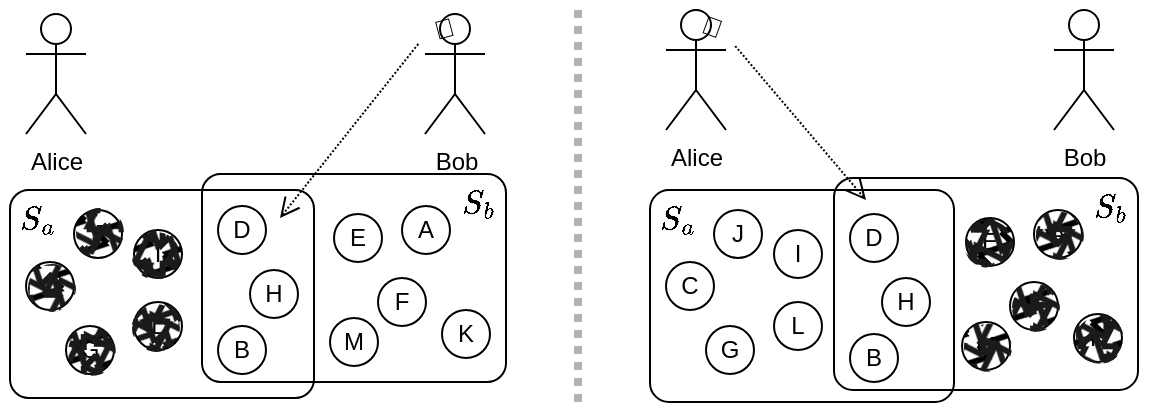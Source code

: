 <mxfile version="20.8.10" type="device"><diagram name="ページ1" id="TjQREakkKCGX_1RleYU6"><mxGraphModel dx="1105" dy="867" grid="1" gridSize="4" guides="1" tooltips="1" connect="1" arrows="1" fold="1" page="1" pageScale="1" pageWidth="827" pageHeight="1169" math="1" shadow="0"><root><mxCell id="0"/><mxCell id="1" parent="0"/><mxCell id="betCqL9jNnYtPfL_Vgec-110" value="" style="rounded=1;whiteSpace=wrap;html=1;arcSize=9;" vertex="1" parent="1"><mxGeometry x="60" y="394" width="152" height="104" as="geometry"/></mxCell><mxCell id="betCqL9jNnYtPfL_Vgec-111" value="Alice" style="shape=umlActor;verticalLabelPosition=bottom;verticalAlign=top;html=1;outlineConnect=0;" vertex="1" parent="1"><mxGeometry x="68" y="306" width="30" height="60" as="geometry"/></mxCell><mxCell id="betCqL9jNnYtPfL_Vgec-112" value="Bob" style="shape=umlActor;verticalLabelPosition=bottom;verticalAlign=top;html=1;outlineConnect=0;" vertex="1" parent="1"><mxGeometry x="267.5" y="306" width="30" height="60" as="geometry"/></mxCell><mxCell id="betCqL9jNnYtPfL_Vgec-113" value="" style="rounded=1;whiteSpace=wrap;html=1;arcSize=9;fillColor=none;" vertex="1" parent="1"><mxGeometry x="156" y="386" width="152" height="104" as="geometry"/></mxCell><mxCell id="betCqL9jNnYtPfL_Vgec-114" value="A" style="ellipse;whiteSpace=wrap;html=1;aspect=fixed;" vertex="1" parent="1"><mxGeometry x="256" y="402" width="24" height="24" as="geometry"/></mxCell><mxCell id="betCqL9jNnYtPfL_Vgec-115" value="C" style="ellipse;whiteSpace=wrap;html=1;aspect=fixed;fillStyle=zigzag-line;fillColor=#000000;" vertex="1" parent="1"><mxGeometry x="68" y="430" width="24" height="24" as="geometry"/></mxCell><mxCell id="betCqL9jNnYtPfL_Vgec-116" value="E" style="ellipse;whiteSpace=wrap;html=1;aspect=fixed;" vertex="1" parent="1"><mxGeometry x="222" y="406" width="24" height="24" as="geometry"/></mxCell><mxCell id="betCqL9jNnYtPfL_Vgec-117" value="F" style="ellipse;whiteSpace=wrap;html=1;aspect=fixed;" vertex="1" parent="1"><mxGeometry x="244" y="438" width="24" height="24" as="geometry"/></mxCell><mxCell id="betCqL9jNnYtPfL_Vgec-118" value="G" style="ellipse;whiteSpace=wrap;html=1;aspect=fixed;fillStyle=zigzag-line;fillColor=#000000;" vertex="1" parent="1"><mxGeometry x="88" y="462" width="24" height="24" as="geometry"/></mxCell><mxCell id="betCqL9jNnYtPfL_Vgec-119" value="J" style="ellipse;whiteSpace=wrap;html=1;aspect=fixed;fillStyle=zigzag-line;fillColor=#000000;" vertex="1" parent="1"><mxGeometry x="92" y="404" width="24" height="24" as="geometry"/></mxCell><mxCell id="betCqL9jNnYtPfL_Vgec-120" value="L" style="ellipse;whiteSpace=wrap;html=1;aspect=fixed;fillStyle=zigzag-line;fillColor=#1A1A1A;gradientColor=none;shadow=0;" vertex="1" parent="1"><mxGeometry x="122" y="450" width="24" height="24" as="geometry"/></mxCell><mxCell id="betCqL9jNnYtPfL_Vgec-121" value="I" style="ellipse;whiteSpace=wrap;html=1;aspect=fixed;fillStyle=zigzag-line;fillColor=#000000;" vertex="1" parent="1"><mxGeometry x="122" y="414" width="24" height="24" as="geometry"/></mxCell><mxCell id="betCqL9jNnYtPfL_Vgec-122" value="K" style="ellipse;whiteSpace=wrap;html=1;aspect=fixed;" vertex="1" parent="1"><mxGeometry x="276" y="454" width="24" height="24" as="geometry"/></mxCell><mxCell id="betCqL9jNnYtPfL_Vgec-123" value="M" style="ellipse;whiteSpace=wrap;html=1;aspect=fixed;" vertex="1" parent="1"><mxGeometry x="220" y="458" width="24" height="24" as="geometry"/></mxCell><mxCell id="betCqL9jNnYtPfL_Vgec-124" value="\(S_a\)" style="text;html=1;strokeColor=none;fillColor=none;align=center;verticalAlign=middle;whiteSpace=wrap;rounded=0;fontSize=14;" vertex="1" parent="1"><mxGeometry x="60" y="394" width="28" height="30" as="geometry"/></mxCell><mxCell id="betCqL9jNnYtPfL_Vgec-125" value="\(S_b\)" style="text;html=1;strokeColor=none;fillColor=none;align=center;verticalAlign=middle;whiteSpace=wrap;rounded=0;fontSize=14;" vertex="1" parent="1"><mxGeometry x="280" y="386" width="28" height="30" as="geometry"/></mxCell><mxCell id="betCqL9jNnYtPfL_Vgec-127" value="B" style="ellipse;whiteSpace=wrap;html=1;aspect=fixed;" vertex="1" parent="1"><mxGeometry x="164" y="462" width="24" height="24" as="geometry"/></mxCell><mxCell id="betCqL9jNnYtPfL_Vgec-128" value="D" style="ellipse;whiteSpace=wrap;html=1;aspect=fixed;" vertex="1" parent="1"><mxGeometry x="164" y="402" width="24" height="24" as="geometry"/></mxCell><mxCell id="betCqL9jNnYtPfL_Vgec-129" value="H" style="ellipse;whiteSpace=wrap;html=1;aspect=fixed;" vertex="1" parent="1"><mxGeometry x="180" y="434" width="24" height="24" as="geometry"/></mxCell><mxCell id="betCqL9jNnYtPfL_Vgec-133" value="" style="rounded=0;orthogonalLoop=1;jettySize=auto;html=1;fontSize=18;endArrow=open;endFill=0;endSize=8;startSize=8;dashed=1;dashPattern=1 1;exitX=0;exitY=0.75;exitDx=0;exitDy=0;" edge="1" parent="1" source="betCqL9jNnYtPfL_Vgec-198"><mxGeometry x="-0.074" y="1" relative="1" as="geometry"><mxPoint x="307" y="316" as="sourcePoint"/><mxPoint x="195" y="408" as="targetPoint"/><mxPoint as="offset"/></mxGeometry></mxCell><mxCell id="betCqL9jNnYtPfL_Vgec-134" value="" style="rounded=1;whiteSpace=wrap;html=1;arcSize=9;" vertex="1" parent="1"><mxGeometry x="380" y="394" width="152" height="106" as="geometry"/></mxCell><mxCell id="betCqL9jNnYtPfL_Vgec-135" value="Alice" style="shape=umlActor;verticalLabelPosition=bottom;verticalAlign=top;html=1;outlineConnect=0;" vertex="1" parent="1"><mxGeometry x="388" y="304" width="30" height="60" as="geometry"/></mxCell><mxCell id="betCqL9jNnYtPfL_Vgec-136" value="Bob" style="shape=umlActor;verticalLabelPosition=bottom;verticalAlign=top;html=1;outlineConnect=0;" vertex="1" parent="1"><mxGeometry x="582" y="304" width="30" height="60" as="geometry"/></mxCell><mxCell id="betCqL9jNnYtPfL_Vgec-137" value="" style="rounded=1;whiteSpace=wrap;html=1;arcSize=9;fillColor=none;" vertex="1" parent="1"><mxGeometry x="472" y="387.94" width="152" height="106.06" as="geometry"/></mxCell><mxCell id="betCqL9jNnYtPfL_Vgec-138" value="A" style="ellipse;whiteSpace=wrap;html=1;aspect=fixed;fillStyle=zigzag-line;fillColor=#000000;" vertex="1" parent="1"><mxGeometry x="572" y="403.94" width="24" height="24" as="geometry"/></mxCell><mxCell id="betCqL9jNnYtPfL_Vgec-139" value="C" style="ellipse;whiteSpace=wrap;html=1;aspect=fixed;" vertex="1" parent="1"><mxGeometry x="388" y="430" width="24" height="24" as="geometry"/></mxCell><mxCell id="betCqL9jNnYtPfL_Vgec-140" value="E" style="ellipse;whiteSpace=wrap;html=1;aspect=fixed;fillStyle=zigzag-line;fillColor=#000000;" vertex="1" parent="1"><mxGeometry x="538" y="407.94" width="24" height="24" as="geometry"/></mxCell><mxCell id="betCqL9jNnYtPfL_Vgec-141" value="F" style="ellipse;whiteSpace=wrap;html=1;aspect=fixed;fillStyle=zigzag-line;fillColor=#000000;" vertex="1" parent="1"><mxGeometry x="560" y="439.94" width="24" height="24" as="geometry"/></mxCell><mxCell id="betCqL9jNnYtPfL_Vgec-142" value="G" style="ellipse;whiteSpace=wrap;html=1;aspect=fixed;" vertex="1" parent="1"><mxGeometry x="408" y="462" width="24" height="24" as="geometry"/></mxCell><mxCell id="betCqL9jNnYtPfL_Vgec-143" value="J" style="ellipse;whiteSpace=wrap;html=1;aspect=fixed;" vertex="1" parent="1"><mxGeometry x="412" y="404" width="24" height="24" as="geometry"/></mxCell><mxCell id="betCqL9jNnYtPfL_Vgec-144" value="L" style="ellipse;whiteSpace=wrap;html=1;aspect=fixed;" vertex="1" parent="1"><mxGeometry x="442" y="450" width="24" height="24" as="geometry"/></mxCell><mxCell id="betCqL9jNnYtPfL_Vgec-145" value="I" style="ellipse;whiteSpace=wrap;html=1;aspect=fixed;" vertex="1" parent="1"><mxGeometry x="442" y="414" width="24" height="24" as="geometry"/></mxCell><mxCell id="betCqL9jNnYtPfL_Vgec-146" value="K" style="ellipse;whiteSpace=wrap;html=1;aspect=fixed;fillStyle=zigzag-line;fillColor=#000000;" vertex="1" parent="1"><mxGeometry x="592" y="455.94" width="24" height="24" as="geometry"/></mxCell><mxCell id="betCqL9jNnYtPfL_Vgec-147" value="M" style="ellipse;whiteSpace=wrap;html=1;aspect=fixed;fillStyle=zigzag-line;fillColor=#000000;" vertex="1" parent="1"><mxGeometry x="536" y="459.94" width="24" height="24" as="geometry"/></mxCell><mxCell id="betCqL9jNnYtPfL_Vgec-148" value="\(S_a\)" style="text;html=1;strokeColor=none;fillColor=none;align=center;verticalAlign=middle;whiteSpace=wrap;rounded=0;fontSize=14;" vertex="1" parent="1"><mxGeometry x="380" y="394" width="28" height="30" as="geometry"/></mxCell><mxCell id="betCqL9jNnYtPfL_Vgec-149" value="\(S_b\)" style="text;html=1;strokeColor=none;fillColor=none;align=center;verticalAlign=middle;whiteSpace=wrap;rounded=0;fontSize=14;" vertex="1" parent="1"><mxGeometry x="596" y="387.94" width="28" height="30" as="geometry"/></mxCell><mxCell id="betCqL9jNnYtPfL_Vgec-150" value="B" style="ellipse;whiteSpace=wrap;html=1;aspect=fixed;" vertex="1" parent="1"><mxGeometry x="480" y="466" width="24" height="24" as="geometry"/></mxCell><mxCell id="betCqL9jNnYtPfL_Vgec-151" value="D" style="ellipse;whiteSpace=wrap;html=1;aspect=fixed;" vertex="1" parent="1"><mxGeometry x="480" y="406" width="24" height="24" as="geometry"/></mxCell><mxCell id="betCqL9jNnYtPfL_Vgec-152" value="H" style="ellipse;whiteSpace=wrap;html=1;aspect=fixed;" vertex="1" parent="1"><mxGeometry x="496" y="438" width="24" height="24" as="geometry"/></mxCell><mxCell id="betCqL9jNnYtPfL_Vgec-157" value="" style="rounded=0;orthogonalLoop=1;jettySize=auto;html=1;fontSize=18;endArrow=open;endFill=0;endSize=8;startSize=8;dashed=1;dashPattern=1 1;exitX=0;exitY=0.25;exitDx=0;exitDy=0;" edge="1" parent="1" source="betCqL9jNnYtPfL_Vgec-199"><mxGeometry x="-0.074" y="1" relative="1" as="geometry"><mxPoint x="500" y="334" as="sourcePoint"/><mxPoint x="488" y="399" as="targetPoint"/><mxPoint as="offset"/></mxGeometry></mxCell><mxCell id="betCqL9jNnYtPfL_Vgec-158" value="" style="ellipse;whiteSpace=wrap;html=1;aspect=fixed;fillStyle=zigzag-line;fillColor=#1A1A1A;gradientColor=none;shadow=0;rotation=-90;strokeColor=none;" vertex="1" parent="1"><mxGeometry x="122" y="450" width="24" height="24" as="geometry"/></mxCell><mxCell id="betCqL9jNnYtPfL_Vgec-159" value="" style="ellipse;whiteSpace=wrap;html=1;aspect=fixed;fillStyle=zigzag-line;fillColor=#1A1A1A;gradientColor=none;shadow=0;rotation=-90;strokeColor=none;" vertex="1" parent="1"><mxGeometry x="122" y="414" width="24" height="24" as="geometry"/></mxCell><mxCell id="betCqL9jNnYtPfL_Vgec-160" value="" style="ellipse;whiteSpace=wrap;html=1;aspect=fixed;fillStyle=zigzag-line;fillColor=#1A1A1A;gradientColor=none;shadow=0;rotation=-90;strokeColor=none;" vertex="1" parent="1"><mxGeometry x="92" y="404" width="24" height="24" as="geometry"/></mxCell><mxCell id="betCqL9jNnYtPfL_Vgec-161" value="" style="ellipse;whiteSpace=wrap;html=1;aspect=fixed;fillStyle=zigzag-line;fillColor=#1A1A1A;gradientColor=none;shadow=0;rotation=-90;strokeColor=none;" vertex="1" parent="1"><mxGeometry x="68" y="430" width="24" height="24" as="geometry"/></mxCell><mxCell id="betCqL9jNnYtPfL_Vgec-162" value="" style="ellipse;whiteSpace=wrap;html=1;aspect=fixed;fillStyle=zigzag-line;fillColor=#1A1A1A;gradientColor=none;shadow=0;rotation=-90;strokeColor=none;" vertex="1" parent="1"><mxGeometry x="88" y="462" width="24" height="24" as="geometry"/></mxCell><mxCell id="betCqL9jNnYtPfL_Vgec-163" value="" style="ellipse;whiteSpace=wrap;html=1;aspect=fixed;fillStyle=zigzag-line;fillColor=#1A1A1A;gradientColor=none;shadow=0;rotation=-90;strokeColor=none;" vertex="1" parent="1"><mxGeometry x="538" y="407.94" width="24" height="24" as="geometry"/></mxCell><mxCell id="betCqL9jNnYtPfL_Vgec-164" value="" style="ellipse;whiteSpace=wrap;html=1;aspect=fixed;fillStyle=zigzag-line;fillColor=#1A1A1A;gradientColor=none;shadow=0;rotation=-90;strokeColor=none;" vertex="1" parent="1"><mxGeometry x="572" y="403.94" width="24" height="24" as="geometry"/></mxCell><mxCell id="betCqL9jNnYtPfL_Vgec-165" value="" style="ellipse;whiteSpace=wrap;html=1;aspect=fixed;fillStyle=zigzag-line;fillColor=#1A1A1A;gradientColor=none;shadow=0;rotation=-90;strokeColor=none;" vertex="1" parent="1"><mxGeometry x="560" y="439.94" width="24" height="24" as="geometry"/></mxCell><mxCell id="betCqL9jNnYtPfL_Vgec-166" value="" style="ellipse;whiteSpace=wrap;html=1;aspect=fixed;fillStyle=zigzag-line;fillColor=#1A1A1A;gradientColor=none;shadow=0;rotation=-90;strokeColor=none;" vertex="1" parent="1"><mxGeometry x="592" y="455.94" width="24" height="24" as="geometry"/></mxCell><mxCell id="betCqL9jNnYtPfL_Vgec-167" value="" style="ellipse;whiteSpace=wrap;html=1;aspect=fixed;fillStyle=zigzag-line;fillColor=#1A1A1A;gradientColor=none;shadow=0;rotation=-90;strokeColor=none;" vertex="1" parent="1"><mxGeometry x="536" y="459.94" width="24" height="24" as="geometry"/></mxCell><mxCell id="betCqL9jNnYtPfL_Vgec-168" value="" style="group" vertex="1" connectable="0" parent="1"><mxGeometry x="115.999" y="445.999" width="33.941" height="33.941" as="geometry"/></mxCell><mxCell id="betCqL9jNnYtPfL_Vgec-169" value="" style="ellipse;whiteSpace=wrap;html=1;aspect=fixed;fillStyle=zigzag-line;fillColor=#1A1A1A;gradientColor=none;shadow=0;rotation=-225;strokeColor=none;" vertex="1" parent="betCqL9jNnYtPfL_Vgec-168"><mxGeometry x="4.971" y="4.971" width="24" height="24" as="geometry"/></mxCell><mxCell id="betCqL9jNnYtPfL_Vgec-170" value="" style="ellipse;whiteSpace=wrap;html=1;aspect=fixed;fillStyle=zigzag-line;fillColor=#1A1A1A;gradientColor=none;shadow=0;rotation=45;strokeColor=none;" vertex="1" parent="betCqL9jNnYtPfL_Vgec-168"><mxGeometry x="4.971" y="4.971" width="24" height="24" as="geometry"/></mxCell><mxCell id="betCqL9jNnYtPfL_Vgec-171" value="" style="group" vertex="1" connectable="0" parent="1"><mxGeometry x="115.999" y="409.999" width="33.941" height="33.941" as="geometry"/></mxCell><mxCell id="betCqL9jNnYtPfL_Vgec-172" value="" style="ellipse;whiteSpace=wrap;html=1;aspect=fixed;fillStyle=zigzag-line;fillColor=#1A1A1A;gradientColor=none;shadow=0;rotation=-225;strokeColor=none;" vertex="1" parent="betCqL9jNnYtPfL_Vgec-171"><mxGeometry x="4.971" y="4.971" width="24" height="24" as="geometry"/></mxCell><mxCell id="betCqL9jNnYtPfL_Vgec-173" value="" style="ellipse;whiteSpace=wrap;html=1;aspect=fixed;fillStyle=zigzag-line;fillColor=#1A1A1A;gradientColor=none;shadow=0;rotation=45;strokeColor=none;" vertex="1" parent="betCqL9jNnYtPfL_Vgec-171"><mxGeometry x="4.971" y="4.971" width="24" height="24" as="geometry"/></mxCell><mxCell id="betCqL9jNnYtPfL_Vgec-174" value="" style="group" vertex="1" connectable="0" parent="1"><mxGeometry x="87.999" y="397.999" width="33.941" height="33.941" as="geometry"/></mxCell><mxCell id="betCqL9jNnYtPfL_Vgec-175" value="" style="ellipse;whiteSpace=wrap;html=1;aspect=fixed;fillStyle=zigzag-line;fillColor=#1A1A1A;gradientColor=none;shadow=0;rotation=-225;strokeColor=none;" vertex="1" parent="betCqL9jNnYtPfL_Vgec-174"><mxGeometry x="4.971" y="4.971" width="24" height="24" as="geometry"/></mxCell><mxCell id="betCqL9jNnYtPfL_Vgec-176" value="" style="ellipse;whiteSpace=wrap;html=1;aspect=fixed;fillStyle=zigzag-line;fillColor=#1A1A1A;gradientColor=none;shadow=0;rotation=45;strokeColor=none;" vertex="1" parent="betCqL9jNnYtPfL_Vgec-174"><mxGeometry x="4.971" y="4.971" width="24" height="24" as="geometry"/></mxCell><mxCell id="betCqL9jNnYtPfL_Vgec-177" value="" style="group" vertex="1" connectable="0" parent="1"><mxGeometry x="63.999" y="425.999" width="33.941" height="33.941" as="geometry"/></mxCell><mxCell id="betCqL9jNnYtPfL_Vgec-178" value="" style="ellipse;whiteSpace=wrap;html=1;aspect=fixed;fillStyle=zigzag-line;fillColor=#1A1A1A;gradientColor=none;shadow=0;rotation=-225;strokeColor=none;" vertex="1" parent="betCqL9jNnYtPfL_Vgec-177"><mxGeometry x="4.971" y="4.971" width="24" height="24" as="geometry"/></mxCell><mxCell id="betCqL9jNnYtPfL_Vgec-179" value="" style="ellipse;whiteSpace=wrap;html=1;aspect=fixed;fillStyle=zigzag-line;fillColor=#1A1A1A;gradientColor=none;shadow=0;rotation=45;strokeColor=none;" vertex="1" parent="betCqL9jNnYtPfL_Vgec-177"><mxGeometry x="4.971" y="4.971" width="24" height="24" as="geometry"/></mxCell><mxCell id="betCqL9jNnYtPfL_Vgec-180" value="" style="group" vertex="1" connectable="0" parent="1"><mxGeometry x="83.999" y="457.999" width="33.941" height="33.941" as="geometry"/></mxCell><mxCell id="betCqL9jNnYtPfL_Vgec-181" value="" style="ellipse;whiteSpace=wrap;html=1;aspect=fixed;fillStyle=zigzag-line;fillColor=#1A1A1A;gradientColor=none;shadow=0;rotation=-225;strokeColor=none;" vertex="1" parent="betCqL9jNnYtPfL_Vgec-180"><mxGeometry x="4.971" y="4.971" width="24" height="24" as="geometry"/></mxCell><mxCell id="betCqL9jNnYtPfL_Vgec-182" value="" style="ellipse;whiteSpace=wrap;html=1;aspect=fixed;fillStyle=zigzag-line;fillColor=#1A1A1A;gradientColor=none;shadow=0;rotation=45;strokeColor=none;" vertex="1" parent="betCqL9jNnYtPfL_Vgec-180"><mxGeometry x="4.971" y="4.971" width="24" height="24" as="geometry"/></mxCell><mxCell id="betCqL9jNnYtPfL_Vgec-183" value="" style="group" vertex="1" connectable="0" parent="1"><mxGeometry x="531.999" y="455.939" width="57.941" height="33.941" as="geometry"/></mxCell><mxCell id="betCqL9jNnYtPfL_Vgec-184" value="" style="ellipse;whiteSpace=wrap;html=1;aspect=fixed;fillStyle=zigzag-line;fillColor=#1A1A1A;gradientColor=none;shadow=0;rotation=-225;strokeColor=none;" vertex="1" parent="betCqL9jNnYtPfL_Vgec-183"><mxGeometry x="4.971" y="4.971" width="24" height="24" as="geometry"/></mxCell><mxCell id="betCqL9jNnYtPfL_Vgec-185" value="" style="ellipse;whiteSpace=wrap;html=1;aspect=fixed;fillStyle=zigzag-line;fillColor=#1A1A1A;gradientColor=none;shadow=0;rotation=45;strokeColor=none;" vertex="1" parent="betCqL9jNnYtPfL_Vgec-183"><mxGeometry x="4.971" y="4.971" width="24" height="24" as="geometry"/></mxCell><mxCell id="betCqL9jNnYtPfL_Vgec-186" value="" style="group" vertex="1" connectable="0" parent="betCqL9jNnYtPfL_Vgec-183"><mxGeometry x="24" y="-20" width="33.941" height="33.941" as="geometry"/></mxCell><mxCell id="betCqL9jNnYtPfL_Vgec-187" value="" style="ellipse;whiteSpace=wrap;html=1;aspect=fixed;fillStyle=zigzag-line;fillColor=#1A1A1A;gradientColor=none;shadow=0;rotation=-225;strokeColor=none;" vertex="1" parent="betCqL9jNnYtPfL_Vgec-186"><mxGeometry x="4.971" y="4.971" width="24" height="24" as="geometry"/></mxCell><mxCell id="betCqL9jNnYtPfL_Vgec-188" value="" style="ellipse;whiteSpace=wrap;html=1;aspect=fixed;fillStyle=zigzag-line;fillColor=#1A1A1A;gradientColor=none;shadow=0;rotation=45;strokeColor=none;" vertex="1" parent="betCqL9jNnYtPfL_Vgec-186"><mxGeometry x="4.971" y="4.971" width="24" height="24" as="geometry"/></mxCell><mxCell id="betCqL9jNnYtPfL_Vgec-189" value="" style="group" vertex="1" connectable="0" parent="1"><mxGeometry x="587.999" y="451.939" width="33.941" height="33.941" as="geometry"/></mxCell><mxCell id="betCqL9jNnYtPfL_Vgec-190" value="" style="ellipse;whiteSpace=wrap;html=1;aspect=fixed;fillStyle=zigzag-line;fillColor=#1A1A1A;gradientColor=none;shadow=0;rotation=-225;strokeColor=none;" vertex="1" parent="betCqL9jNnYtPfL_Vgec-189"><mxGeometry x="4.971" y="4.971" width="24" height="24" as="geometry"/></mxCell><mxCell id="betCqL9jNnYtPfL_Vgec-191" value="" style="ellipse;whiteSpace=wrap;html=1;aspect=fixed;fillStyle=zigzag-line;fillColor=#1A1A1A;gradientColor=none;shadow=0;rotation=45;strokeColor=none;" vertex="1" parent="betCqL9jNnYtPfL_Vgec-189"><mxGeometry x="4.971" y="4.971" width="24" height="24" as="geometry"/></mxCell><mxCell id="betCqL9jNnYtPfL_Vgec-192" value="" style="group" vertex="1" connectable="0" parent="1"><mxGeometry x="531.999" y="403.939" width="33.941" height="33.941" as="geometry"/></mxCell><mxCell id="betCqL9jNnYtPfL_Vgec-193" value="" style="ellipse;whiteSpace=wrap;html=1;aspect=fixed;fillStyle=zigzag-line;fillColor=#1A1A1A;gradientColor=none;shadow=0;rotation=-225;strokeColor=none;" vertex="1" parent="betCqL9jNnYtPfL_Vgec-192"><mxGeometry x="4.971" y="4.971" width="24" height="24" as="geometry"/></mxCell><mxCell id="betCqL9jNnYtPfL_Vgec-194" value="" style="ellipse;whiteSpace=wrap;html=1;aspect=fixed;fillStyle=zigzag-line;fillColor=#1A1A1A;gradientColor=none;shadow=0;rotation=45;strokeColor=none;" vertex="1" parent="betCqL9jNnYtPfL_Vgec-192"><mxGeometry x="4.971" y="4.971" width="24" height="24" as="geometry"/></mxCell><mxCell id="betCqL9jNnYtPfL_Vgec-195" value="" style="group" vertex="1" connectable="0" parent="1"><mxGeometry x="567.999" y="399.939" width="33.941" height="33.941" as="geometry"/></mxCell><mxCell id="betCqL9jNnYtPfL_Vgec-196" value="" style="ellipse;whiteSpace=wrap;html=1;aspect=fixed;fillStyle=zigzag-line;fillColor=#1A1A1A;gradientColor=none;shadow=0;rotation=-225;strokeColor=none;" vertex="1" parent="betCqL9jNnYtPfL_Vgec-195"><mxGeometry x="4.971" y="4.971" width="24" height="24" as="geometry"/></mxCell><mxCell id="betCqL9jNnYtPfL_Vgec-197" value="" style="ellipse;whiteSpace=wrap;html=1;aspect=fixed;fillStyle=zigzag-line;fillColor=#1A1A1A;gradientColor=none;shadow=0;rotation=45;strokeColor=none;" vertex="1" parent="betCqL9jNnYtPfL_Vgec-195"><mxGeometry x="4.971" y="4.971" width="24" height="24" as="geometry"/></mxCell><mxCell id="betCqL9jNnYtPfL_Vgec-198" value="👀" style="text;html=1;strokeColor=none;fillColor=none;align=center;verticalAlign=middle;whiteSpace=wrap;rounded=0;fontSize=13;rotation=-15;" vertex="1" parent="1"><mxGeometry x="262.5" y="304" width="28" height="18" as="geometry"/></mxCell><mxCell id="betCqL9jNnYtPfL_Vgec-199" value="👀" style="text;html=1;strokeColor=none;fillColor=none;align=center;verticalAlign=middle;whiteSpace=wrap;rounded=0;fontSize=13;rotation=-160;" vertex="1" parent="1"><mxGeometry x="397" y="304" width="28" height="18" as="geometry"/></mxCell><mxCell id="betCqL9jNnYtPfL_Vgec-200" value="" style="endArrow=none;dashed=1;html=1;rounded=0;dashPattern=1 1;fontSize=13;startSize=8;endSize=8;strokeWidth=4;opacity=30;" edge="1" parent="1"><mxGeometry width="50" height="50" relative="1" as="geometry"><mxPoint x="344" y="500" as="sourcePoint"/><mxPoint x="344" y="304" as="targetPoint"/></mxGeometry></mxCell></root></mxGraphModel></diagram></mxfile>